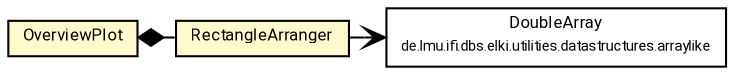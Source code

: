#!/usr/local/bin/dot
#
# Class diagram 
# Generated by UMLGraph version R5_7_2-60-g0e99a6 (http://www.spinellis.gr/umlgraph/)
#

digraph G {
	graph [fontnames="svg"]
	edge [fontname="Roboto",fontsize=7,labelfontname="Roboto",labelfontsize=7,color="black"];
	node [fontname="Roboto",fontcolor="black",fontsize=8,shape=plaintext,margin=0,width=0,height=0];
	nodesep=0.15;
	ranksep=0.25;
	rankdir=LR;
	// de.lmu.ifi.dbs.elki.visualization.gui.overview.OverviewPlot
	c8846499 [label=<<table title="de.lmu.ifi.dbs.elki.visualization.gui.overview.OverviewPlot" border="0" cellborder="1" cellspacing="0" cellpadding="2" bgcolor="LemonChiffon" href="OverviewPlot.html" target="_parent">
		<tr><td><table border="0" cellspacing="0" cellpadding="1">
		<tr><td align="center" balign="center"> <font face="Roboto">OverviewPlot</font> </td></tr>
		</table></td></tr>
		</table>>, URL="OverviewPlot.html"];
	// de.lmu.ifi.dbs.elki.visualization.gui.overview.RectangleArranger<T>
	c8846500 [label=<<table title="de.lmu.ifi.dbs.elki.visualization.gui.overview.RectangleArranger" border="0" cellborder="1" cellspacing="0" cellpadding="2" bgcolor="lemonChiffon" href="RectangleArranger.html" target="_parent">
		<tr><td><table border="0" cellspacing="0" cellpadding="1">
		<tr><td align="center" balign="center"> <font face="Roboto">RectangleArranger</font> </td></tr>
		</table></td></tr>
		</table>>, URL="RectangleArranger.html"];
	// de.lmu.ifi.dbs.elki.utilities.datastructures.arraylike.DoubleArray
	c8848348 [label=<<table title="de.lmu.ifi.dbs.elki.utilities.datastructures.arraylike.DoubleArray" border="0" cellborder="1" cellspacing="0" cellpadding="2" href="../../../utilities/datastructures/arraylike/DoubleArray.html" target="_parent">
		<tr><td><table border="0" cellspacing="0" cellpadding="1">
		<tr><td align="center" balign="center"> <font face="Roboto">DoubleArray</font> </td></tr>
		<tr><td align="center" balign="center"> <font face="Roboto" point-size="7.0">de.lmu.ifi.dbs.elki.utilities.datastructures.arraylike</font> </td></tr>
		</table></td></tr>
		</table>>, URL="../../../utilities/datastructures/arraylike/DoubleArray.html"];
	// de.lmu.ifi.dbs.elki.visualization.gui.overview.OverviewPlot composed de.lmu.ifi.dbs.elki.visualization.gui.overview.RectangleArranger<T>
	c8846499 -> c8846500 [arrowhead=none,arrowtail=diamond,dir=back,weight=6];
	// de.lmu.ifi.dbs.elki.visualization.gui.overview.RectangleArranger<T> navassoc de.lmu.ifi.dbs.elki.utilities.datastructures.arraylike.DoubleArray
	c8846500 -> c8848348 [arrowhead=open,weight=1];
}

